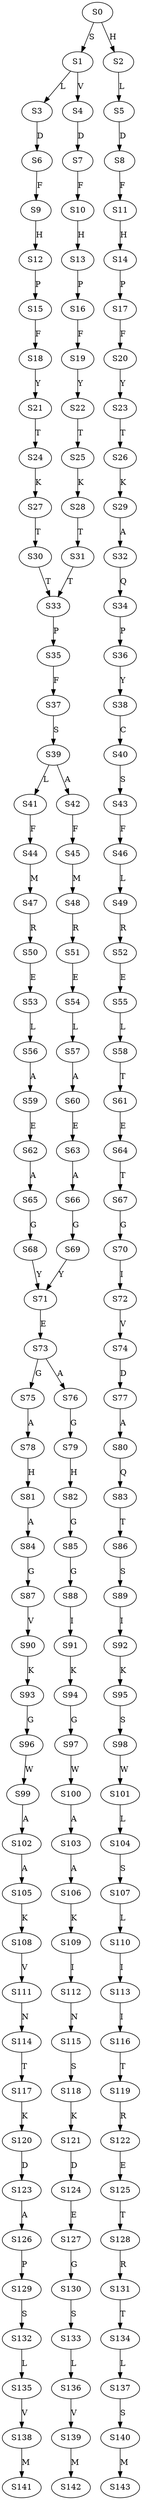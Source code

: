 strict digraph  {
	S0 -> S1 [ label = S ];
	S0 -> S2 [ label = H ];
	S1 -> S3 [ label = L ];
	S1 -> S4 [ label = V ];
	S2 -> S5 [ label = L ];
	S3 -> S6 [ label = D ];
	S4 -> S7 [ label = D ];
	S5 -> S8 [ label = D ];
	S6 -> S9 [ label = F ];
	S7 -> S10 [ label = F ];
	S8 -> S11 [ label = F ];
	S9 -> S12 [ label = H ];
	S10 -> S13 [ label = H ];
	S11 -> S14 [ label = H ];
	S12 -> S15 [ label = P ];
	S13 -> S16 [ label = P ];
	S14 -> S17 [ label = P ];
	S15 -> S18 [ label = F ];
	S16 -> S19 [ label = F ];
	S17 -> S20 [ label = F ];
	S18 -> S21 [ label = Y ];
	S19 -> S22 [ label = Y ];
	S20 -> S23 [ label = Y ];
	S21 -> S24 [ label = T ];
	S22 -> S25 [ label = T ];
	S23 -> S26 [ label = T ];
	S24 -> S27 [ label = K ];
	S25 -> S28 [ label = K ];
	S26 -> S29 [ label = K ];
	S27 -> S30 [ label = T ];
	S28 -> S31 [ label = T ];
	S29 -> S32 [ label = A ];
	S30 -> S33 [ label = T ];
	S31 -> S33 [ label = T ];
	S32 -> S34 [ label = Q ];
	S33 -> S35 [ label = P ];
	S34 -> S36 [ label = P ];
	S35 -> S37 [ label = F ];
	S36 -> S38 [ label = Y ];
	S37 -> S39 [ label = S ];
	S38 -> S40 [ label = C ];
	S39 -> S41 [ label = L ];
	S39 -> S42 [ label = A ];
	S40 -> S43 [ label = S ];
	S41 -> S44 [ label = F ];
	S42 -> S45 [ label = F ];
	S43 -> S46 [ label = F ];
	S44 -> S47 [ label = M ];
	S45 -> S48 [ label = M ];
	S46 -> S49 [ label = L ];
	S47 -> S50 [ label = R ];
	S48 -> S51 [ label = R ];
	S49 -> S52 [ label = R ];
	S50 -> S53 [ label = E ];
	S51 -> S54 [ label = E ];
	S52 -> S55 [ label = E ];
	S53 -> S56 [ label = L ];
	S54 -> S57 [ label = L ];
	S55 -> S58 [ label = L ];
	S56 -> S59 [ label = A ];
	S57 -> S60 [ label = A ];
	S58 -> S61 [ label = T ];
	S59 -> S62 [ label = E ];
	S60 -> S63 [ label = E ];
	S61 -> S64 [ label = E ];
	S62 -> S65 [ label = A ];
	S63 -> S66 [ label = A ];
	S64 -> S67 [ label = T ];
	S65 -> S68 [ label = G ];
	S66 -> S69 [ label = G ];
	S67 -> S70 [ label = G ];
	S68 -> S71 [ label = Y ];
	S69 -> S71 [ label = Y ];
	S70 -> S72 [ label = I ];
	S71 -> S73 [ label = E ];
	S72 -> S74 [ label = V ];
	S73 -> S75 [ label = G ];
	S73 -> S76 [ label = A ];
	S74 -> S77 [ label = D ];
	S75 -> S78 [ label = A ];
	S76 -> S79 [ label = G ];
	S77 -> S80 [ label = A ];
	S78 -> S81 [ label = H ];
	S79 -> S82 [ label = H ];
	S80 -> S83 [ label = Q ];
	S81 -> S84 [ label = A ];
	S82 -> S85 [ label = G ];
	S83 -> S86 [ label = T ];
	S84 -> S87 [ label = G ];
	S85 -> S88 [ label = G ];
	S86 -> S89 [ label = S ];
	S87 -> S90 [ label = V ];
	S88 -> S91 [ label = I ];
	S89 -> S92 [ label = I ];
	S90 -> S93 [ label = K ];
	S91 -> S94 [ label = K ];
	S92 -> S95 [ label = K ];
	S93 -> S96 [ label = G ];
	S94 -> S97 [ label = G ];
	S95 -> S98 [ label = S ];
	S96 -> S99 [ label = W ];
	S97 -> S100 [ label = W ];
	S98 -> S101 [ label = W ];
	S99 -> S102 [ label = A ];
	S100 -> S103 [ label = A ];
	S101 -> S104 [ label = L ];
	S102 -> S105 [ label = A ];
	S103 -> S106 [ label = A ];
	S104 -> S107 [ label = S ];
	S105 -> S108 [ label = K ];
	S106 -> S109 [ label = K ];
	S107 -> S110 [ label = L ];
	S108 -> S111 [ label = V ];
	S109 -> S112 [ label = I ];
	S110 -> S113 [ label = I ];
	S111 -> S114 [ label = N ];
	S112 -> S115 [ label = N ];
	S113 -> S116 [ label = I ];
	S114 -> S117 [ label = T ];
	S115 -> S118 [ label = S ];
	S116 -> S119 [ label = T ];
	S117 -> S120 [ label = K ];
	S118 -> S121 [ label = K ];
	S119 -> S122 [ label = R ];
	S120 -> S123 [ label = D ];
	S121 -> S124 [ label = D ];
	S122 -> S125 [ label = E ];
	S123 -> S126 [ label = A ];
	S124 -> S127 [ label = E ];
	S125 -> S128 [ label = T ];
	S126 -> S129 [ label = P ];
	S127 -> S130 [ label = G ];
	S128 -> S131 [ label = R ];
	S129 -> S132 [ label = S ];
	S130 -> S133 [ label = S ];
	S131 -> S134 [ label = T ];
	S132 -> S135 [ label = L ];
	S133 -> S136 [ label = L ];
	S134 -> S137 [ label = L ];
	S135 -> S138 [ label = V ];
	S136 -> S139 [ label = V ];
	S137 -> S140 [ label = S ];
	S138 -> S141 [ label = M ];
	S139 -> S142 [ label = M ];
	S140 -> S143 [ label = M ];
}
